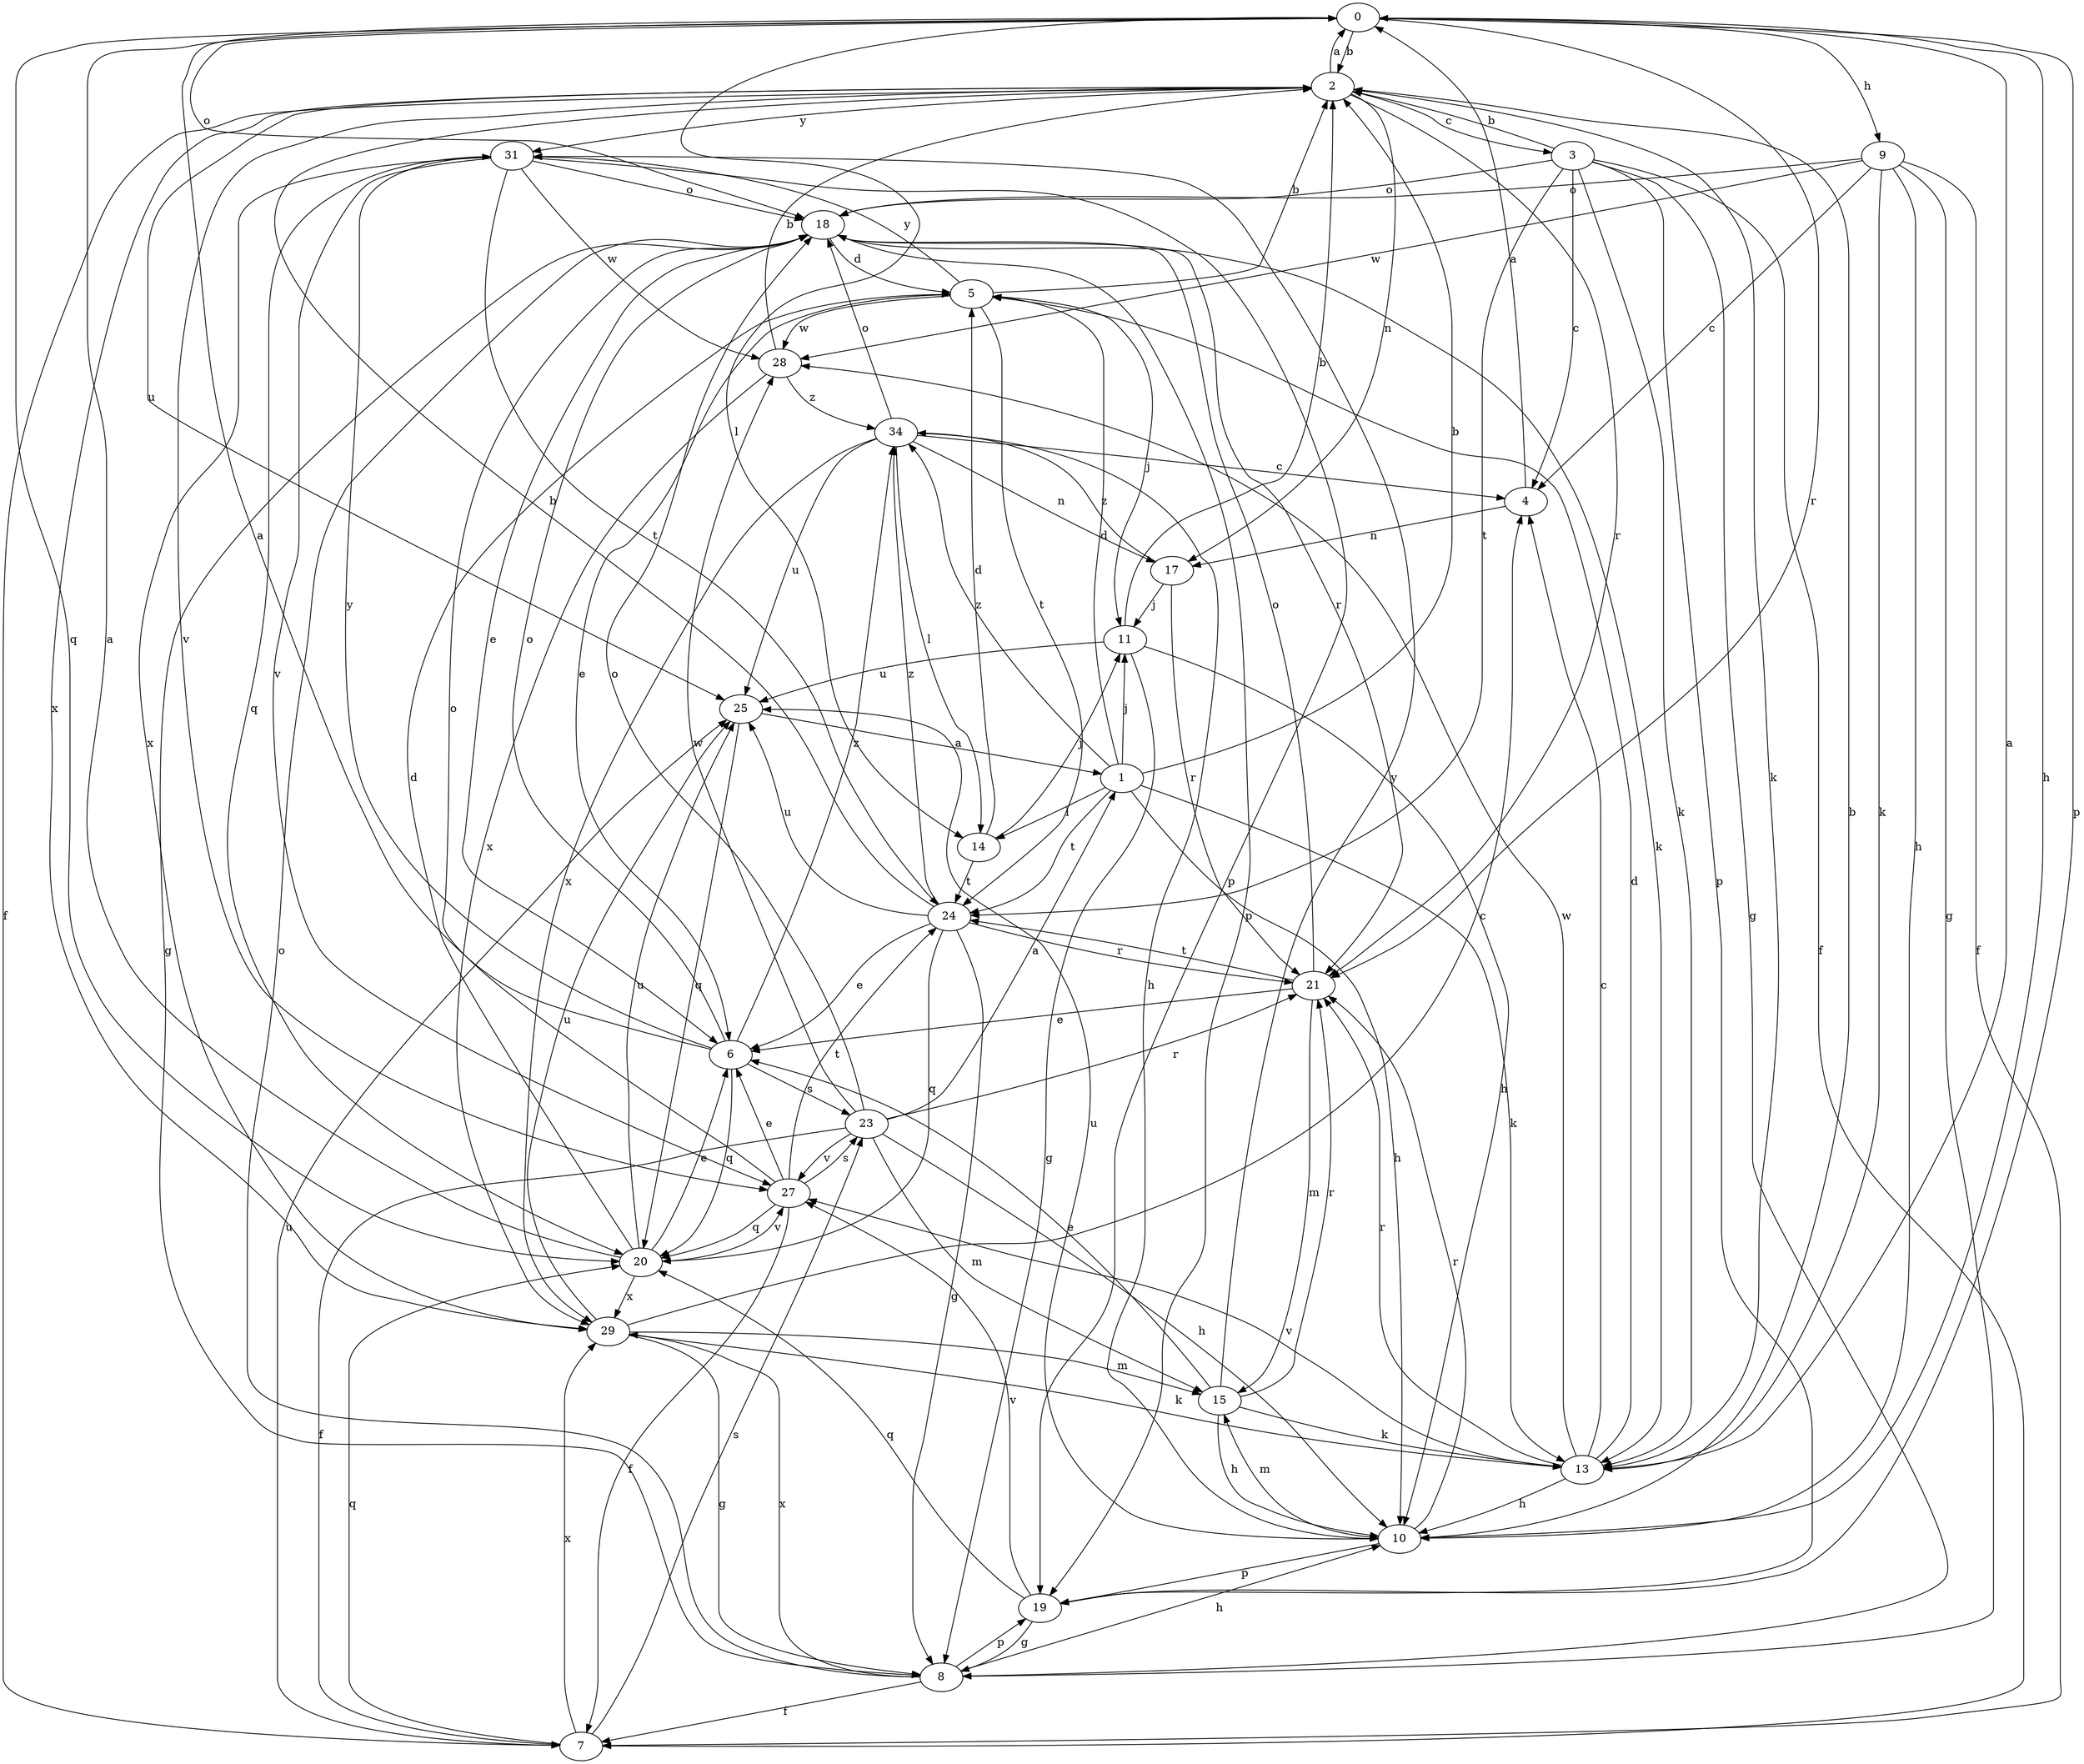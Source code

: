 strict digraph  {
0;
1;
2;
3;
4;
5;
6;
7;
8;
9;
10;
11;
13;
14;
15;
17;
18;
19;
20;
21;
23;
24;
25;
27;
28;
29;
31;
34;
0 -> 2  [label=b];
0 -> 9  [label=h];
0 -> 10  [label=h];
0 -> 14  [label=l];
0 -> 18  [label=o];
0 -> 19  [label=p];
0 -> 20  [label=q];
0 -> 21  [label=r];
1 -> 2  [label=b];
1 -> 5  [label=d];
1 -> 10  [label=h];
1 -> 11  [label=j];
1 -> 13  [label=k];
1 -> 14  [label=l];
1 -> 24  [label=t];
1 -> 34  [label=z];
2 -> 0  [label=a];
2 -> 3  [label=c];
2 -> 7  [label=f];
2 -> 13  [label=k];
2 -> 17  [label=n];
2 -> 21  [label=r];
2 -> 25  [label=u];
2 -> 27  [label=v];
2 -> 29  [label=x];
2 -> 31  [label=y];
3 -> 2  [label=b];
3 -> 4  [label=c];
3 -> 7  [label=f];
3 -> 8  [label=g];
3 -> 13  [label=k];
3 -> 18  [label=o];
3 -> 19  [label=p];
3 -> 24  [label=t];
4 -> 0  [label=a];
4 -> 17  [label=n];
5 -> 2  [label=b];
5 -> 6  [label=e];
5 -> 11  [label=j];
5 -> 24  [label=t];
5 -> 28  [label=w];
5 -> 31  [label=y];
6 -> 0  [label=a];
6 -> 18  [label=o];
6 -> 20  [label=q];
6 -> 23  [label=s];
6 -> 31  [label=y];
6 -> 34  [label=z];
7 -> 20  [label=q];
7 -> 23  [label=s];
7 -> 25  [label=u];
7 -> 29  [label=x];
8 -> 7  [label=f];
8 -> 10  [label=h];
8 -> 18  [label=o];
8 -> 19  [label=p];
8 -> 29  [label=x];
9 -> 4  [label=c];
9 -> 7  [label=f];
9 -> 8  [label=g];
9 -> 10  [label=h];
9 -> 13  [label=k];
9 -> 18  [label=o];
9 -> 28  [label=w];
10 -> 2  [label=b];
10 -> 15  [label=m];
10 -> 19  [label=p];
10 -> 21  [label=r];
10 -> 25  [label=u];
11 -> 2  [label=b];
11 -> 8  [label=g];
11 -> 10  [label=h];
11 -> 25  [label=u];
13 -> 0  [label=a];
13 -> 4  [label=c];
13 -> 5  [label=d];
13 -> 10  [label=h];
13 -> 21  [label=r];
13 -> 27  [label=v];
13 -> 28  [label=w];
14 -> 5  [label=d];
14 -> 11  [label=j];
14 -> 24  [label=t];
15 -> 6  [label=e];
15 -> 10  [label=h];
15 -> 13  [label=k];
15 -> 21  [label=r];
15 -> 31  [label=y];
17 -> 11  [label=j];
17 -> 21  [label=r];
17 -> 34  [label=z];
18 -> 5  [label=d];
18 -> 6  [label=e];
18 -> 8  [label=g];
18 -> 13  [label=k];
18 -> 19  [label=p];
18 -> 21  [label=r];
19 -> 8  [label=g];
19 -> 20  [label=q];
19 -> 27  [label=v];
20 -> 0  [label=a];
20 -> 5  [label=d];
20 -> 6  [label=e];
20 -> 25  [label=u];
20 -> 27  [label=v];
20 -> 29  [label=x];
21 -> 6  [label=e];
21 -> 15  [label=m];
21 -> 18  [label=o];
21 -> 24  [label=t];
23 -> 1  [label=a];
23 -> 7  [label=f];
23 -> 10  [label=h];
23 -> 15  [label=m];
23 -> 18  [label=o];
23 -> 21  [label=r];
23 -> 27  [label=v];
23 -> 28  [label=w];
24 -> 2  [label=b];
24 -> 6  [label=e];
24 -> 8  [label=g];
24 -> 20  [label=q];
24 -> 21  [label=r];
24 -> 25  [label=u];
24 -> 34  [label=z];
25 -> 1  [label=a];
25 -> 20  [label=q];
27 -> 6  [label=e];
27 -> 7  [label=f];
27 -> 18  [label=o];
27 -> 20  [label=q];
27 -> 23  [label=s];
27 -> 24  [label=t];
28 -> 2  [label=b];
28 -> 29  [label=x];
28 -> 34  [label=z];
29 -> 4  [label=c];
29 -> 8  [label=g];
29 -> 13  [label=k];
29 -> 15  [label=m];
29 -> 25  [label=u];
31 -> 18  [label=o];
31 -> 19  [label=p];
31 -> 20  [label=q];
31 -> 24  [label=t];
31 -> 27  [label=v];
31 -> 28  [label=w];
31 -> 29  [label=x];
34 -> 4  [label=c];
34 -> 10  [label=h];
34 -> 14  [label=l];
34 -> 17  [label=n];
34 -> 18  [label=o];
34 -> 25  [label=u];
34 -> 29  [label=x];
}
